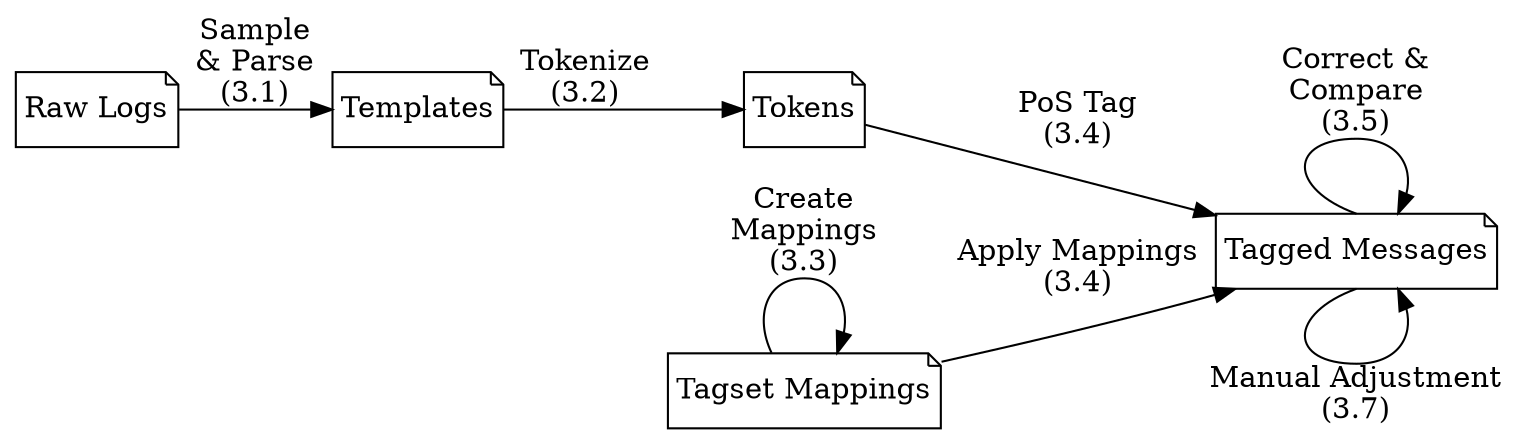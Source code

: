 digraph log2graph{
	#rankdir="TB"; // Top to Bottom
	#rankdir="BT"; // Bottom to Top
	rankdir="LR"; // Left to Right
	#rankdir="RL"; // Right to Left
	margin=0.05;
	ranksep=0;
	nodesep=0.5; // Add node separation to align nodes at the same level

	subgraph docs {
		node[shape=note, margin=0.05];
		raw[label="Raw Logs"];
		//sample[label="Samples"];
		templates[label="Templates"];
		mappings[label="Tagset Mappings"];
		tokens[label="Tokens"];
		tagged0[label="Tagged Messages"];
		//parameters[label="Parameters"];
		//graphs[label="Graph"];	
		
	};
	// subgraph proc {
	// 	node[shape=hexagon, margin=0.01];
	// 	parser[label="Sample & Parse"];
	// 	tokenizer[label="Tokenize"];
	// 	//enricher[label="Enricher", color=red];
	// 	create_mappings[label="Create Mappings"];
	// 	tagger[label="PoS Tag"];
	// 	correct[label="Compare & Correct"];
	// }

	// CROP ABOVE!
	
	raw->templates[label="Sample\n& Parse\n(3.1)"];

	templates->tokens[label="Tokenize\n(3.2)"];

	// tokens->tagged0[label="PoS Tag &\nApply Mappings\n(3.4)"];
	tokens->tagged0[label="PoS Tag\n(3.4)"];

	mappings->mappings[label="Create\nMappings\n(3.3)"];

	mappings->tagged0[label="Apply Mappings\n(3.4)"];
	
	tagged0:n->tagged0[label="Correct &\nCompare\n(3.5)"];

	//tagged0->tagged0[label="Manual Correction\n(3.6)", dir=both, arrowtail=normal, constraint=false, tailport=sw, headport=se];
	tagged0:s->tagged0[label="Manual Adjustment\n(3.7)"];

	//reorder with invisible edges
	//edge[style=invis];
	//node[style=invis];
}
